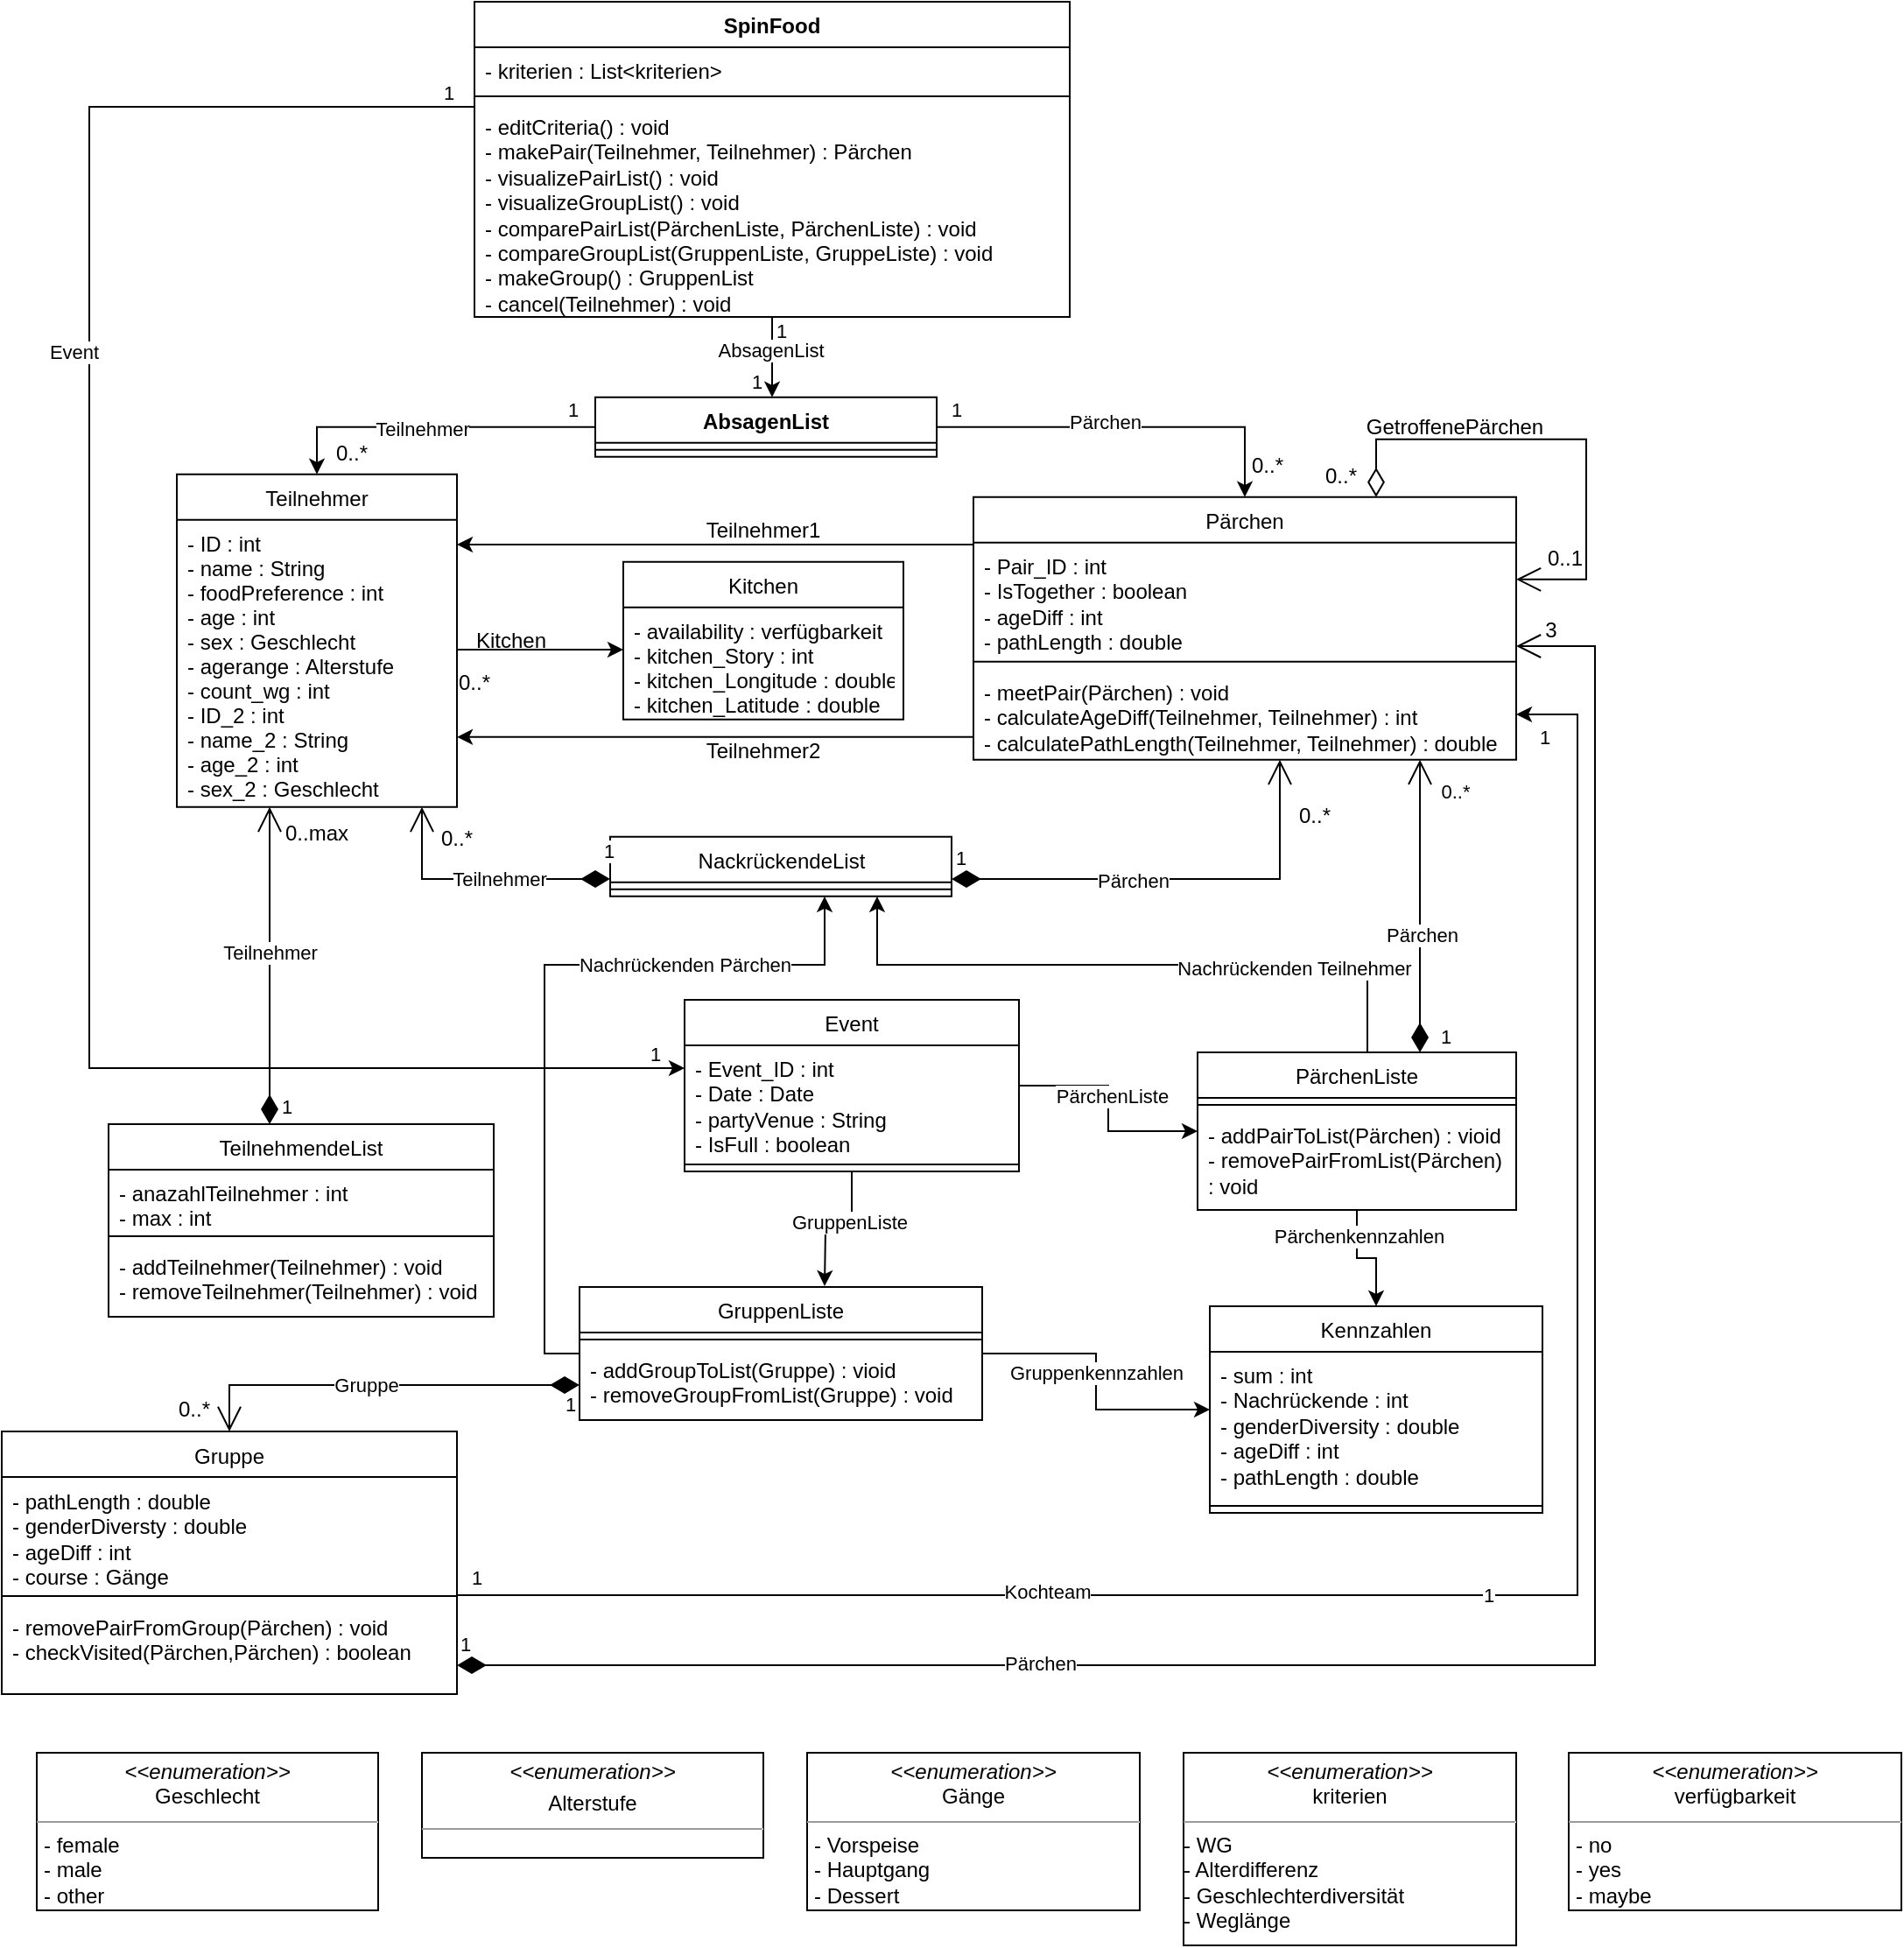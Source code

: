 <mxfile version="21.2.1" type="device">
  <diagram id="C5RBs43oDa-KdzZeNtuy" name="Page-1">
    <mxGraphModel dx="3253" dy="3493" grid="1" gridSize="10" guides="1" tooltips="1" connect="1" arrows="1" fold="1" page="1" pageScale="1" pageWidth="827" pageHeight="1169" math="0" shadow="0">
      <root>
        <mxCell id="WIyWlLk6GJQsqaUBKTNV-0" />
        <mxCell id="WIyWlLk6GJQsqaUBKTNV-1" parent="WIyWlLk6GJQsqaUBKTNV-0" />
        <mxCell id="zkfFHV4jXpPFQw0GAbJ--17" value="Teilnehmer" style="swimlane;fontStyle=0;align=center;verticalAlign=top;childLayout=stackLayout;horizontal=1;startSize=26;horizontalStack=0;resizeParent=1;resizeLast=0;collapsible=1;marginBottom=0;rounded=0;shadow=0;strokeWidth=1;" parent="WIyWlLk6GJQsqaUBKTNV-1" vertex="1">
          <mxGeometry x="10" y="-1070.08" width="160" height="190" as="geometry">
            <mxRectangle x="550" y="140" width="160" height="26" as="alternateBounds" />
          </mxGeometry>
        </mxCell>
        <mxCell id="zkfFHV4jXpPFQw0GAbJ--18" value="- ID : int&#xa;- name : String&#xa;- foodPreference : int&#xa;- age : int&#xa;- sex : Geschlecht&#xa;- agerange : Alterstufe&#xa;- count_wg : int&#xa;- ID_2 : int&#xa;- name_2 : String&#xa;- age_2 : int&#xa;- sex_2 : Geschlecht&#xa;" style="text;align=left;verticalAlign=top;spacingLeft=4;spacingRight=4;overflow=hidden;rotatable=0;points=[[0,0.5],[1,0.5]];portConstraint=eastwest;" parent="zkfFHV4jXpPFQw0GAbJ--17" vertex="1">
          <mxGeometry y="26" width="160" height="164" as="geometry" />
        </mxCell>
        <mxCell id="iXVsD5vP54ClT7oFowwx-3" value="Kitchen" style="swimlane;fontStyle=0;align=center;verticalAlign=top;childLayout=stackLayout;horizontal=1;startSize=26;horizontalStack=0;resizeParent=1;resizeLast=0;collapsible=1;marginBottom=0;rounded=0;shadow=0;strokeWidth=1;" parent="WIyWlLk6GJQsqaUBKTNV-1" vertex="1">
          <mxGeometry x="265" y="-1020.08" width="160" height="90" as="geometry">
            <mxRectangle x="550" y="140" width="160" height="26" as="alternateBounds" />
          </mxGeometry>
        </mxCell>
        <mxCell id="iXVsD5vP54ClT7oFowwx-4" value="- availability : verfügbarkeit&#xa;- kitchen_Story : int&#xa;- kitchen_Longitude : double&#xa;- kitchen_Latitude : double" style="text;align=left;verticalAlign=top;spacingLeft=4;spacingRight=4;overflow=hidden;rotatable=0;points=[[0,0.5],[1,0.5]];portConstraint=eastwest;" parent="iXVsD5vP54ClT7oFowwx-3" vertex="1">
          <mxGeometry y="26" width="160" height="64" as="geometry" />
        </mxCell>
        <mxCell id="iXVsD5vP54ClT7oFowwx-15" value="&lt;span style=&quot;font-weight: normal;&quot;&gt;TeilnehmendeList&lt;/span&gt;" style="swimlane;fontStyle=1;align=center;verticalAlign=top;childLayout=stackLayout;horizontal=1;startSize=26;horizontalStack=0;resizeParent=1;resizeParentMax=0;resizeLast=0;collapsible=1;marginBottom=0;whiteSpace=wrap;html=1;" parent="WIyWlLk6GJQsqaUBKTNV-1" vertex="1">
          <mxGeometry x="-29" y="-699" width="220" height="110" as="geometry" />
        </mxCell>
        <mxCell id="iXVsD5vP54ClT7oFowwx-16" value="- anazahlTeilnehmer : int&lt;br&gt;- max : int" style="text;strokeColor=none;fillColor=none;align=left;verticalAlign=top;spacingLeft=4;spacingRight=4;overflow=hidden;rotatable=0;points=[[0,0.5],[1,0.5]];portConstraint=eastwest;whiteSpace=wrap;html=1;" parent="iXVsD5vP54ClT7oFowwx-15" vertex="1">
          <mxGeometry y="26" width="220" height="34" as="geometry" />
        </mxCell>
        <mxCell id="iXVsD5vP54ClT7oFowwx-17" value="" style="line;strokeWidth=1;fillColor=none;align=left;verticalAlign=middle;spacingTop=-1;spacingLeft=3;spacingRight=3;rotatable=0;labelPosition=right;points=[];portConstraint=eastwest;strokeColor=inherit;" parent="iXVsD5vP54ClT7oFowwx-15" vertex="1">
          <mxGeometry y="60" width="220" height="8" as="geometry" />
        </mxCell>
        <mxCell id="iXVsD5vP54ClT7oFowwx-18" value="- addTeilnehmer(Teilnehmer) : void&lt;br&gt;- removeTeilnehmer(Teilnehmer) : void" style="text;strokeColor=none;fillColor=none;align=left;verticalAlign=top;spacingLeft=4;spacingRight=4;overflow=hidden;rotatable=0;points=[[0,0.5],[1,0.5]];portConstraint=eastwest;whiteSpace=wrap;html=1;" parent="iXVsD5vP54ClT7oFowwx-15" vertex="1">
          <mxGeometry y="68" width="220" height="42" as="geometry" />
        </mxCell>
        <mxCell id="iXVsD5vP54ClT7oFowwx-77" style="edgeStyle=orthogonalEdgeStyle;rounded=0;orthogonalLoop=1;jettySize=auto;html=1;" parent="WIyWlLk6GJQsqaUBKTNV-1" target="zkfFHV4jXpPFQw0GAbJ--17" edge="1">
          <mxGeometry relative="1" as="geometry">
            <Array as="points">
              <mxPoint x="250" y="-1030" />
              <mxPoint x="250" y="-1030" />
            </Array>
            <mxPoint x="465" y="-1030.003" as="sourcePoint" />
            <mxPoint x="175" y="-1030.003" as="targetPoint" />
          </mxGeometry>
        </mxCell>
        <mxCell id="iXVsD5vP54ClT7oFowwx-19" value="&lt;span style=&quot;font-weight: normal;&quot;&gt;Pärchen&lt;/span&gt;" style="swimlane;fontStyle=1;align=center;verticalAlign=top;childLayout=stackLayout;horizontal=1;startSize=26;horizontalStack=0;resizeParent=1;resizeParentMax=0;resizeLast=0;collapsible=1;marginBottom=0;whiteSpace=wrap;html=1;" parent="WIyWlLk6GJQsqaUBKTNV-1" vertex="1">
          <mxGeometry x="465" y="-1057.08" width="310" height="150" as="geometry" />
        </mxCell>
        <mxCell id="iXVsD5vP54ClT7oFowwx-20" value="- Pair_ID : int&lt;br&gt;- IsTogether : boolean&lt;br&gt;- ageDiff : int&amp;nbsp;&lt;br&gt;- pathLength : double" style="text;strokeColor=none;fillColor=none;align=left;verticalAlign=top;spacingLeft=4;spacingRight=4;overflow=hidden;rotatable=0;points=[[0,0.5],[1,0.5]];portConstraint=eastwest;whiteSpace=wrap;html=1;" parent="iXVsD5vP54ClT7oFowwx-19" vertex="1">
          <mxGeometry y="26" width="310" height="64" as="geometry" />
        </mxCell>
        <mxCell id="iXVsD5vP54ClT7oFowwx-21" value="" style="line;strokeWidth=1;fillColor=none;align=left;verticalAlign=middle;spacingTop=-1;spacingLeft=3;spacingRight=3;rotatable=0;labelPosition=right;points=[];portConstraint=eastwest;strokeColor=inherit;" parent="iXVsD5vP54ClT7oFowwx-19" vertex="1">
          <mxGeometry y="90" width="310" height="8" as="geometry" />
        </mxCell>
        <mxCell id="iXVsD5vP54ClT7oFowwx-22" value="- meetPair(Pärchen) : void&amp;nbsp;&lt;br&gt;- calculateAgeDiff(Teilnehmer, Teilnehmer) : int&lt;br&gt;- calculatePathLength(Teilnehmer, Teilnehmer) : double" style="text;strokeColor=none;fillColor=none;align=left;verticalAlign=top;spacingLeft=4;spacingRight=4;overflow=hidden;rotatable=0;points=[[0,0.5],[1,0.5]];portConstraint=eastwest;whiteSpace=wrap;html=1;" parent="iXVsD5vP54ClT7oFowwx-19" vertex="1">
          <mxGeometry y="98" width="310" height="52" as="geometry" />
        </mxCell>
        <mxCell id="kkBNNLQRWtb5VKj98WyH-17" style="edgeStyle=orthogonalEdgeStyle;rounded=0;orthogonalLoop=1;jettySize=auto;html=1;" parent="WIyWlLk6GJQsqaUBKTNV-1" source="iXVsD5vP54ClT7oFowwx-23" target="iXVsD5vP54ClT7oFowwx-31" edge="1">
          <mxGeometry relative="1" as="geometry">
            <Array as="points">
              <mxPoint x="690" y="-790" />
              <mxPoint x="410" y="-790" />
            </Array>
          </mxGeometry>
        </mxCell>
        <mxCell id="pSAjc_YtuiXUnBHMXLvs-11" value="Nachrückenden Teilnehmer" style="edgeLabel;html=1;align=center;verticalAlign=middle;resizable=0;points=[];" vertex="1" connectable="0" parent="kkBNNLQRWtb5VKj98WyH-17">
          <mxGeometry x="-0.5" y="2" relative="1" as="geometry">
            <mxPoint as="offset" />
          </mxGeometry>
        </mxCell>
        <mxCell id="ONw3A8lLGPnkEu46RlDC-10" style="edgeStyle=orthogonalEdgeStyle;rounded=0;orthogonalLoop=1;jettySize=auto;html=1;" parent="WIyWlLk6GJQsqaUBKTNV-1" source="iXVsD5vP54ClT7oFowwx-23" target="iXVsD5vP54ClT7oFowwx-35" edge="1">
          <mxGeometry relative="1" as="geometry" />
        </mxCell>
        <mxCell id="pSAjc_YtuiXUnBHMXLvs-14" value="&lt;div&gt;Pärchenkennzahlen&lt;/div&gt;" style="edgeLabel;html=1;align=center;verticalAlign=middle;resizable=0;points=[];" vertex="1" connectable="0" parent="ONw3A8lLGPnkEu46RlDC-10">
          <mxGeometry x="-0.561" y="1" relative="1" as="geometry">
            <mxPoint as="offset" />
          </mxGeometry>
        </mxCell>
        <mxCell id="iXVsD5vP54ClT7oFowwx-23" value="&lt;span style=&quot;font-weight: normal;&quot;&gt;PärchenListe&lt;/span&gt;" style="swimlane;fontStyle=1;align=center;verticalAlign=top;childLayout=stackLayout;horizontal=1;startSize=26;horizontalStack=0;resizeParent=1;resizeParentMax=0;resizeLast=0;collapsible=1;marginBottom=0;whiteSpace=wrap;html=1;" parent="WIyWlLk6GJQsqaUBKTNV-1" vertex="1">
          <mxGeometry x="593" y="-740" width="182" height="90" as="geometry" />
        </mxCell>
        <mxCell id="iXVsD5vP54ClT7oFowwx-25" value="" style="line;strokeWidth=1;fillColor=none;align=left;verticalAlign=middle;spacingTop=-1;spacingLeft=3;spacingRight=3;rotatable=0;labelPosition=right;points=[];portConstraint=eastwest;strokeColor=inherit;" parent="iXVsD5vP54ClT7oFowwx-23" vertex="1">
          <mxGeometry y="26" width="182" height="8" as="geometry" />
        </mxCell>
        <mxCell id="iXVsD5vP54ClT7oFowwx-26" value="- addPairToList(Pärchen) : vioid&lt;br&gt;- removePairFromList(Pärchen) : void" style="text;strokeColor=none;fillColor=none;align=left;verticalAlign=top;spacingLeft=4;spacingRight=4;overflow=hidden;rotatable=0;points=[[0,0.5],[1,0.5]];portConstraint=eastwest;whiteSpace=wrap;html=1;" parent="iXVsD5vP54ClT7oFowwx-23" vertex="1">
          <mxGeometry y="34" width="182" height="56" as="geometry" />
        </mxCell>
        <mxCell id="ONw3A8lLGPnkEu46RlDC-11" style="edgeStyle=orthogonalEdgeStyle;rounded=0;orthogonalLoop=1;jettySize=auto;html=1;" parent="WIyWlLk6GJQsqaUBKTNV-1" edge="1" source="iXVsD5vP54ClT7oFowwx-27">
          <mxGeometry relative="1" as="geometry">
            <mxPoint x="380" y="-682" as="sourcePoint" />
            <mxPoint x="380" y="-606.5" as="targetPoint" />
            <Array as="points" />
          </mxGeometry>
        </mxCell>
        <mxCell id="ONw3A8lLGPnkEu46RlDC-12" value="GruppenListe" style="edgeLabel;html=1;align=center;verticalAlign=middle;resizable=0;points=[];" parent="ONw3A8lLGPnkEu46RlDC-11" vertex="1" connectable="0">
          <mxGeometry x="-0.289" y="-2" relative="1" as="geometry">
            <mxPoint as="offset" />
          </mxGeometry>
        </mxCell>
        <mxCell id="ONw3A8lLGPnkEu46RlDC-13" style="edgeStyle=orthogonalEdgeStyle;rounded=0;orthogonalLoop=1;jettySize=auto;html=1;" parent="WIyWlLk6GJQsqaUBKTNV-1" source="iXVsD5vP54ClT7oFowwx-27" target="iXVsD5vP54ClT7oFowwx-23" edge="1">
          <mxGeometry relative="1" as="geometry" />
        </mxCell>
        <mxCell id="pSAjc_YtuiXUnBHMXLvs-12" value="PärchenListe" style="edgeLabel;html=1;align=center;verticalAlign=middle;resizable=0;points=[];" vertex="1" connectable="0" parent="ONw3A8lLGPnkEu46RlDC-13">
          <mxGeometry x="-0.106" y="2" relative="1" as="geometry">
            <mxPoint as="offset" />
          </mxGeometry>
        </mxCell>
        <mxCell id="iXVsD5vP54ClT7oFowwx-27" value="&lt;span style=&quot;font-weight: 400;&quot;&gt;Event&lt;/span&gt;" style="swimlane;fontStyle=1;align=center;verticalAlign=top;childLayout=stackLayout;horizontal=1;startSize=26;horizontalStack=0;resizeParent=1;resizeParentMax=0;resizeLast=0;collapsible=1;marginBottom=0;whiteSpace=wrap;html=1;" parent="WIyWlLk6GJQsqaUBKTNV-1" vertex="1">
          <mxGeometry x="300" y="-770" width="191" height="98" as="geometry" />
        </mxCell>
        <mxCell id="iXVsD5vP54ClT7oFowwx-28" value="- Event_ID : int&lt;br&gt;- Date : Date&lt;br&gt;- partyVenue : String &lt;br&gt;- IsFull : boolean&amp;nbsp;" style="text;strokeColor=none;fillColor=none;align=left;verticalAlign=top;spacingLeft=4;spacingRight=4;overflow=hidden;rotatable=0;points=[[0,0.5],[1,0.5]];portConstraint=eastwest;whiteSpace=wrap;html=1;" parent="iXVsD5vP54ClT7oFowwx-27" vertex="1">
          <mxGeometry y="26" width="191" height="64" as="geometry" />
        </mxCell>
        <mxCell id="iXVsD5vP54ClT7oFowwx-29" value="" style="line;strokeWidth=1;fillColor=none;align=left;verticalAlign=middle;spacingTop=-1;spacingLeft=3;spacingRight=3;rotatable=0;labelPosition=right;points=[];portConstraint=eastwest;strokeColor=inherit;" parent="iXVsD5vP54ClT7oFowwx-27" vertex="1">
          <mxGeometry y="90" width="191" height="8" as="geometry" />
        </mxCell>
        <mxCell id="iXVsD5vP54ClT7oFowwx-31" value="&lt;span style=&quot;font-weight: normal;&quot;&gt;NackrückendeList&lt;/span&gt;" style="swimlane;fontStyle=1;align=center;verticalAlign=top;childLayout=stackLayout;horizontal=1;startSize=26;horizontalStack=0;resizeParent=1;resizeParentMax=0;resizeLast=0;collapsible=1;marginBottom=0;whiteSpace=wrap;html=1;" parent="WIyWlLk6GJQsqaUBKTNV-1" vertex="1">
          <mxGeometry x="257.5" y="-863.08" width="195" height="34" as="geometry" />
        </mxCell>
        <mxCell id="iXVsD5vP54ClT7oFowwx-33" value="" style="line;strokeWidth=1;fillColor=none;align=left;verticalAlign=middle;spacingTop=-1;spacingLeft=3;spacingRight=3;rotatable=0;labelPosition=right;points=[];portConstraint=eastwest;strokeColor=inherit;" parent="iXVsD5vP54ClT7oFowwx-31" vertex="1">
          <mxGeometry y="26" width="195" height="8" as="geometry" />
        </mxCell>
        <mxCell id="iXVsD5vP54ClT7oFowwx-35" value="&lt;span style=&quot;font-weight: normal;&quot;&gt;Kennzahlen&lt;/span&gt;" style="swimlane;fontStyle=1;align=center;verticalAlign=top;childLayout=stackLayout;horizontal=1;startSize=26;horizontalStack=0;resizeParent=1;resizeParentMax=0;resizeLast=0;collapsible=1;marginBottom=0;whiteSpace=wrap;html=1;" parent="WIyWlLk6GJQsqaUBKTNV-1" vertex="1">
          <mxGeometry x="600" y="-595" width="190" height="118" as="geometry">
            <mxRectangle x="810" y="230" width="100" height="30" as="alternateBounds" />
          </mxGeometry>
        </mxCell>
        <mxCell id="iXVsD5vP54ClT7oFowwx-36" value="- sum : int&lt;br&gt;- Nachrückende : int&lt;br&gt;- genderDiversity : double&amp;nbsp;&lt;br&gt;- ageDiff : int&lt;br&gt;- pathLength : double" style="text;strokeColor=none;fillColor=none;align=left;verticalAlign=top;spacingLeft=4;spacingRight=4;overflow=hidden;rotatable=0;points=[[0,0.5],[1,0.5]];portConstraint=eastwest;whiteSpace=wrap;html=1;" parent="iXVsD5vP54ClT7oFowwx-35" vertex="1">
          <mxGeometry y="26" width="190" height="84" as="geometry" />
        </mxCell>
        <mxCell id="iXVsD5vP54ClT7oFowwx-37" value="" style="line;strokeWidth=1;fillColor=none;align=left;verticalAlign=middle;spacingTop=-1;spacingLeft=3;spacingRight=3;rotatable=0;labelPosition=right;points=[];portConstraint=eastwest;strokeColor=inherit;" parent="iXVsD5vP54ClT7oFowwx-35" vertex="1">
          <mxGeometry y="110" width="190" height="8" as="geometry" />
        </mxCell>
        <mxCell id="pSAjc_YtuiXUnBHMXLvs-25" value="1" style="edgeStyle=orthogonalEdgeStyle;rounded=0;orthogonalLoop=1;jettySize=auto;html=1;" edge="1" parent="WIyWlLk6GJQsqaUBKTNV-1" source="iXVsD5vP54ClT7oFowwx-42" target="iXVsD5vP54ClT7oFowwx-22">
          <mxGeometry relative="1" as="geometry">
            <Array as="points">
              <mxPoint x="810" y="-430" />
              <mxPoint x="810" y="-933" />
            </Array>
          </mxGeometry>
        </mxCell>
        <mxCell id="pSAjc_YtuiXUnBHMXLvs-26" value="Kochteam" style="edgeLabel;html=1;align=center;verticalAlign=middle;resizable=0;points=[];" vertex="1" connectable="0" parent="pSAjc_YtuiXUnBHMXLvs-25">
          <mxGeometry x="-0.429" y="2" relative="1" as="geometry">
            <mxPoint as="offset" />
          </mxGeometry>
        </mxCell>
        <mxCell id="pSAjc_YtuiXUnBHMXLvs-27" value="1" style="edgeLabel;html=1;align=center;verticalAlign=middle;resizable=0;points=[];" vertex="1" connectable="0" parent="pSAjc_YtuiXUnBHMXLvs-25">
          <mxGeometry x="-0.963" relative="1" as="geometry">
            <mxPoint x="-11" y="-10" as="offset" />
          </mxGeometry>
        </mxCell>
        <mxCell id="pSAjc_YtuiXUnBHMXLvs-28" value="1" style="edgeLabel;html=1;align=center;verticalAlign=middle;resizable=0;points=[];" vertex="1" connectable="0" parent="pSAjc_YtuiXUnBHMXLvs-25">
          <mxGeometry x="0.955" y="-1" relative="1" as="geometry">
            <mxPoint x="-11" y="14" as="offset" />
          </mxGeometry>
        </mxCell>
        <mxCell id="iXVsD5vP54ClT7oFowwx-42" value="&lt;span style=&quot;font-weight: normal;&quot;&gt;Gruppe&lt;/span&gt;" style="swimlane;fontStyle=1;align=center;verticalAlign=top;childLayout=stackLayout;horizontal=1;startSize=26;horizontalStack=0;resizeParent=1;resizeParentMax=0;resizeLast=0;collapsible=1;marginBottom=0;whiteSpace=wrap;html=1;" parent="WIyWlLk6GJQsqaUBKTNV-1" vertex="1">
          <mxGeometry x="-90" y="-523.5" width="260" height="150" as="geometry" />
        </mxCell>
        <mxCell id="iXVsD5vP54ClT7oFowwx-43" value="- pathLength : double&lt;br&gt;- genderDiversty : double&lt;br&gt;- ageDiff : int&lt;br&gt;- course : Gänge" style="text;strokeColor=none;fillColor=none;align=left;verticalAlign=top;spacingLeft=4;spacingRight=4;overflow=hidden;rotatable=0;points=[[0,0.5],[1,0.5]];portConstraint=eastwest;whiteSpace=wrap;html=1;" parent="iXVsD5vP54ClT7oFowwx-42" vertex="1">
          <mxGeometry y="26" width="260" height="64" as="geometry" />
        </mxCell>
        <mxCell id="iXVsD5vP54ClT7oFowwx-44" value="" style="line;strokeWidth=1;fillColor=none;align=left;verticalAlign=middle;spacingTop=-1;spacingLeft=3;spacingRight=3;rotatable=0;labelPosition=right;points=[];portConstraint=eastwest;strokeColor=inherit;" parent="iXVsD5vP54ClT7oFowwx-42" vertex="1">
          <mxGeometry y="90" width="260" height="8" as="geometry" />
        </mxCell>
        <mxCell id="iXVsD5vP54ClT7oFowwx-45" value="- removePairFromGroup(Pärchen) : void&lt;br&gt;- checkVisited(Pärchen,Pärchen) : boolean" style="text;strokeColor=none;fillColor=none;align=left;verticalAlign=top;spacingLeft=4;spacingRight=4;overflow=hidden;rotatable=0;points=[[0,0.5],[1,0.5]];portConstraint=eastwest;whiteSpace=wrap;html=1;" parent="iXVsD5vP54ClT7oFowwx-42" vertex="1">
          <mxGeometry y="98" width="260" height="52" as="geometry" />
        </mxCell>
        <mxCell id="kkBNNLQRWtb5VKj98WyH-23" value="" style="edgeStyle=orthogonalEdgeStyle;rounded=0;orthogonalLoop=1;jettySize=auto;html=1;" parent="WIyWlLk6GJQsqaUBKTNV-1" source="iXVsD5vP54ClT7oFowwx-46" target="iXVsD5vP54ClT7oFowwx-31" edge="1">
          <mxGeometry relative="1" as="geometry">
            <Array as="points">
              <mxPoint x="220" y="-568" />
              <mxPoint x="220" y="-790" />
              <mxPoint x="380" y="-790" />
            </Array>
          </mxGeometry>
        </mxCell>
        <mxCell id="pSAjc_YtuiXUnBHMXLvs-10" value="&lt;div&gt;Nachrückenden Pärchen&lt;/div&gt;" style="edgeLabel;html=1;align=center;verticalAlign=middle;resizable=0;points=[];" vertex="1" connectable="0" parent="kkBNNLQRWtb5VKj98WyH-23">
          <mxGeometry x="0.37" relative="1" as="geometry">
            <mxPoint x="20" as="offset" />
          </mxGeometry>
        </mxCell>
        <mxCell id="ONw3A8lLGPnkEu46RlDC-7" style="edgeStyle=orthogonalEdgeStyle;rounded=0;orthogonalLoop=1;jettySize=auto;html=1;" parent="WIyWlLk6GJQsqaUBKTNV-1" source="iXVsD5vP54ClT7oFowwx-46" target="iXVsD5vP54ClT7oFowwx-35" edge="1">
          <mxGeometry relative="1" as="geometry" />
        </mxCell>
        <mxCell id="pSAjc_YtuiXUnBHMXLvs-21" value="Gruppenkennzahlen" style="edgeLabel;html=1;align=center;verticalAlign=middle;resizable=0;points=[];" vertex="1" connectable="0" parent="ONw3A8lLGPnkEu46RlDC-7">
          <mxGeometry x="-0.067" relative="1" as="geometry">
            <mxPoint as="offset" />
          </mxGeometry>
        </mxCell>
        <mxCell id="iXVsD5vP54ClT7oFowwx-46" value="&lt;span style=&quot;font-weight: normal;&quot;&gt;GruppenListe&lt;/span&gt;" style="swimlane;fontStyle=1;align=center;verticalAlign=top;childLayout=stackLayout;horizontal=1;startSize=26;horizontalStack=0;resizeParent=1;resizeParentMax=0;resizeLast=0;collapsible=1;marginBottom=0;whiteSpace=wrap;html=1;" parent="WIyWlLk6GJQsqaUBKTNV-1" vertex="1">
          <mxGeometry x="240" y="-606" width="230" height="76" as="geometry" />
        </mxCell>
        <mxCell id="iXVsD5vP54ClT7oFowwx-47" value="" style="line;strokeWidth=1;fillColor=none;align=left;verticalAlign=middle;spacingTop=-1;spacingLeft=3;spacingRight=3;rotatable=0;labelPosition=right;points=[];portConstraint=eastwest;strokeColor=inherit;" parent="iXVsD5vP54ClT7oFowwx-46" vertex="1">
          <mxGeometry y="26" width="230" height="8" as="geometry" />
        </mxCell>
        <mxCell id="iXVsD5vP54ClT7oFowwx-48" value="- addGroupToList(Gruppe) : vioid&lt;br&gt;- removeGroupFromList(Gruppe) : void" style="text;strokeColor=none;fillColor=none;align=left;verticalAlign=top;spacingLeft=4;spacingRight=4;overflow=hidden;rotatable=0;points=[[0,0.5],[1,0.5]];portConstraint=eastwest;whiteSpace=wrap;html=1;" parent="iXVsD5vP54ClT7oFowwx-46" vertex="1">
          <mxGeometry y="34" width="230" height="42" as="geometry" />
        </mxCell>
        <mxCell id="iXVsD5vP54ClT7oFowwx-50" value="&lt;p style=&quot;margin:0px;margin-top:4px;text-align:center;&quot;&gt;&lt;i&gt;&amp;lt;&amp;lt;enumeration&amp;gt;&amp;gt;&lt;/i&gt;&lt;br&gt;Geschlecht&lt;/p&gt;&lt;hr size=&quot;1&quot;&gt;&lt;p style=&quot;margin:0px;margin-left:4px;&quot;&gt;- female&lt;/p&gt;&lt;p style=&quot;margin:0px;margin-left:4px;&quot;&gt;- male&lt;/p&gt;&lt;p style=&quot;margin:0px;margin-left:4px;&quot;&gt;- other&lt;/p&gt;" style="verticalAlign=top;align=left;overflow=fill;fontSize=12;fontFamily=Helvetica;html=1;whiteSpace=wrap;" parent="WIyWlLk6GJQsqaUBKTNV-1" vertex="1">
          <mxGeometry x="-70" y="-340" width="195" height="90" as="geometry" />
        </mxCell>
        <mxCell id="iXVsD5vP54ClT7oFowwx-51" value="&lt;p style=&quot;margin:0px;margin-top:4px;text-align:center;&quot;&gt;&lt;i&gt;&amp;lt;&amp;lt;enumeration&amp;gt;&amp;gt;&lt;/i&gt;&lt;br&gt;&lt;/p&gt;&lt;p style=&quot;margin:0px;margin-top:4px;text-align:center;&quot;&gt;Alterstufe&lt;/p&gt;&lt;hr size=&quot;1&quot;&gt;&lt;p style=&quot;margin:0px;margin-left:4px;&quot;&gt;&lt;br&gt;&lt;/p&gt;" style="verticalAlign=top;align=left;overflow=fill;fontSize=12;fontFamily=Helvetica;html=1;whiteSpace=wrap;" parent="WIyWlLk6GJQsqaUBKTNV-1" vertex="1">
          <mxGeometry x="150" y="-340" width="195" height="60" as="geometry" />
        </mxCell>
        <mxCell id="iXVsD5vP54ClT7oFowwx-52" value="&lt;p style=&quot;margin:0px;margin-top:4px;text-align:center;&quot;&gt;&lt;i&gt;&amp;lt;&amp;lt;enumeration&amp;gt;&amp;gt;&lt;/i&gt;&lt;br&gt;Gänge&lt;/p&gt;&lt;hr size=&quot;1&quot;&gt;&lt;p style=&quot;margin:0px;margin-left:4px;&quot;&gt;- Vorspeise&lt;/p&gt;&lt;p style=&quot;margin:0px;margin-left:4px;&quot;&gt;- Hauptgang&lt;/p&gt;&lt;p style=&quot;margin:0px;margin-left:4px;&quot;&gt;- Dessert&amp;nbsp;&lt;/p&gt;" style="verticalAlign=top;align=left;overflow=fill;fontSize=12;fontFamily=Helvetica;html=1;whiteSpace=wrap;" parent="WIyWlLk6GJQsqaUBKTNV-1" vertex="1">
          <mxGeometry x="370" y="-340" width="190" height="90" as="geometry" />
        </mxCell>
        <mxCell id="iXVsD5vP54ClT7oFowwx-62" value="0..max" style="text;html=1;strokeColor=none;fillColor=none;align=center;verticalAlign=middle;whiteSpace=wrap;rounded=0;" parent="WIyWlLk6GJQsqaUBKTNV-1" vertex="1">
          <mxGeometry x="80" y="-866.08" width="20" height="3" as="geometry" />
        </mxCell>
        <mxCell id="iXVsD5vP54ClT7oFowwx-70" value="Kitchen" style="text;html=1;strokeColor=none;fillColor=none;align=center;verticalAlign=middle;whiteSpace=wrap;rounded=0;" parent="WIyWlLk6GJQsqaUBKTNV-1" vertex="1">
          <mxGeometry x="191" y="-976.08" width="20" height="3" as="geometry" />
        </mxCell>
        <mxCell id="iXVsD5vP54ClT7oFowwx-71" style="edgeStyle=orthogonalEdgeStyle;rounded=0;orthogonalLoop=1;jettySize=auto;html=1;exitX=0.5;exitY=1;exitDx=0;exitDy=0;" parent="WIyWlLk6GJQsqaUBKTNV-1" source="iXVsD5vP54ClT7oFowwx-70" target="iXVsD5vP54ClT7oFowwx-70" edge="1">
          <mxGeometry relative="1" as="geometry" />
        </mxCell>
        <mxCell id="iXVsD5vP54ClT7oFowwx-78" style="edgeStyle=orthogonalEdgeStyle;rounded=0;orthogonalLoop=1;jettySize=auto;html=1;" parent="WIyWlLk6GJQsqaUBKTNV-1" source="iXVsD5vP54ClT7oFowwx-22" target="zkfFHV4jXpPFQw0GAbJ--18" edge="1">
          <mxGeometry relative="1" as="geometry">
            <Array as="points">
              <mxPoint x="445" y="-920.08" />
              <mxPoint x="445" y="-920.08" />
            </Array>
          </mxGeometry>
        </mxCell>
        <mxCell id="iXVsD5vP54ClT7oFowwx-79" value="Teilnehmer1" style="text;html=1;strokeColor=none;fillColor=none;align=center;verticalAlign=middle;whiteSpace=wrap;rounded=0;" parent="WIyWlLk6GJQsqaUBKTNV-1" vertex="1">
          <mxGeometry x="335" y="-1040.08" width="20" height="4" as="geometry" />
        </mxCell>
        <mxCell id="iXVsD5vP54ClT7oFowwx-80" value="Teilnehmer2" style="text;html=1;strokeColor=none;fillColor=none;align=center;verticalAlign=middle;whiteSpace=wrap;rounded=0;" parent="WIyWlLk6GJQsqaUBKTNV-1" vertex="1">
          <mxGeometry x="330" y="-914.08" width="30" height="4" as="geometry" />
        </mxCell>
        <mxCell id="iXVsD5vP54ClT7oFowwx-86" value="1" style="endArrow=open;html=1;endSize=12;startArrow=diamondThin;startSize=14;startFill=1;edgeStyle=orthogonalEdgeStyle;align=left;verticalAlign=bottom;rounded=0;" parent="WIyWlLk6GJQsqaUBKTNV-1" source="iXVsD5vP54ClT7oFowwx-42" target="iXVsD5vP54ClT7oFowwx-19" edge="1">
          <mxGeometry x="-1" y="3" relative="1" as="geometry">
            <mxPoint x="890" y="-679" as="sourcePoint" />
            <mxPoint x="1050" y="-679" as="targetPoint" />
            <Array as="points">
              <mxPoint x="820" y="-390" />
              <mxPoint x="820" y="-972" />
            </Array>
          </mxGeometry>
        </mxCell>
        <mxCell id="pSAjc_YtuiXUnBHMXLvs-23" value="Pärchen" style="edgeLabel;html=1;align=center;verticalAlign=middle;resizable=0;points=[];" vertex="1" connectable="0" parent="iXVsD5vP54ClT7oFowwx-86">
          <mxGeometry x="-0.479" y="1" relative="1" as="geometry">
            <mxPoint as="offset" />
          </mxGeometry>
        </mxCell>
        <mxCell id="iXVsD5vP54ClT7oFowwx-87" value="3" style="text;html=1;strokeColor=none;fillColor=none;align=center;verticalAlign=middle;whiteSpace=wrap;rounded=0;" parent="WIyWlLk6GJQsqaUBKTNV-1" vertex="1">
          <mxGeometry x="785" y="-986.08" width="20" height="10" as="geometry" />
        </mxCell>
        <mxCell id="iXVsD5vP54ClT7oFowwx-94" value="0..*" style="text;html=1;strokeColor=none;fillColor=none;align=center;verticalAlign=middle;whiteSpace=wrap;rounded=0;" parent="WIyWlLk6GJQsqaUBKTNV-1" vertex="1">
          <mxGeometry x="10" y="-549.5" width="20" height="26" as="geometry" />
        </mxCell>
        <mxCell id="iXVsD5vP54ClT7oFowwx-133" value="1" style="endArrow=open;html=1;endSize=12;startArrow=diamondThin;startSize=14;startFill=1;edgeStyle=orthogonalEdgeStyle;align=left;verticalAlign=bottom;rounded=0;" parent="WIyWlLk6GJQsqaUBKTNV-1" source="iXVsD5vP54ClT7oFowwx-31" target="iXVsD5vP54ClT7oFowwx-19" edge="1">
          <mxGeometry x="-1" y="3" relative="1" as="geometry">
            <mxPoint x="342" y="-846.08" as="sourcePoint" />
            <mxPoint x="637.0" y="-773.08" as="targetPoint" />
            <Array as="points">
              <mxPoint x="640" y="-839" />
            </Array>
          </mxGeometry>
        </mxCell>
        <mxCell id="pSAjc_YtuiXUnBHMXLvs-8" value="Pärchen" style="edgeLabel;html=1;align=center;verticalAlign=middle;resizable=0;points=[];" vertex="1" connectable="0" parent="iXVsD5vP54ClT7oFowwx-133">
          <mxGeometry x="-0.192" y="-1" relative="1" as="geometry">
            <mxPoint as="offset" />
          </mxGeometry>
        </mxCell>
        <mxCell id="iXVsD5vP54ClT7oFowwx-134" value="1" style="endArrow=open;html=1;endSize=12;startArrow=diamondThin;startSize=14;startFill=1;edgeStyle=orthogonalEdgeStyle;align=left;verticalAlign=bottom;rounded=0;" parent="WIyWlLk6GJQsqaUBKTNV-1" source="iXVsD5vP54ClT7oFowwx-31" target="zkfFHV4jXpPFQw0GAbJ--17" edge="1">
          <mxGeometry x="-0.921" y="-7" relative="1" as="geometry">
            <mxPoint x="24" y="-906.08" as="sourcePoint" />
            <mxPoint x="112" y="-756.08" as="targetPoint" />
            <mxPoint as="offset" />
            <Array as="points">
              <mxPoint x="150" y="-839" />
            </Array>
          </mxGeometry>
        </mxCell>
        <mxCell id="pSAjc_YtuiXUnBHMXLvs-9" value="Teilnehmer" style="edgeLabel;html=1;align=center;verticalAlign=middle;resizable=0;points=[];" vertex="1" connectable="0" parent="iXVsD5vP54ClT7oFowwx-134">
          <mxGeometry x="-0.137" relative="1" as="geometry">
            <mxPoint as="offset" />
          </mxGeometry>
        </mxCell>
        <mxCell id="iXVsD5vP54ClT7oFowwx-139" value="0..*" style="text;html=1;strokeColor=none;fillColor=none;align=center;verticalAlign=middle;whiteSpace=wrap;rounded=0;" parent="WIyWlLk6GJQsqaUBKTNV-1" vertex="1">
          <mxGeometry x="160" y="-863.08" width="20" height="3" as="geometry" />
        </mxCell>
        <mxCell id="iXVsD5vP54ClT7oFowwx-142" value="0..*" style="text;html=1;strokeColor=none;fillColor=none;align=center;verticalAlign=middle;whiteSpace=wrap;rounded=0;" parent="WIyWlLk6GJQsqaUBKTNV-1" vertex="1">
          <mxGeometry x="665" y="-1070.08" width="20" height="3" as="geometry" />
        </mxCell>
        <mxCell id="iXVsD5vP54ClT7oFowwx-147" value="" style="endArrow=open;html=1;endSize=12;startArrow=diamondThin;startSize=14;startFill=0;edgeStyle=orthogonalEdgeStyle;align=left;verticalAlign=bottom;rounded=0;" parent="WIyWlLk6GJQsqaUBKTNV-1" source="iXVsD5vP54ClT7oFowwx-19" target="iXVsD5vP54ClT7oFowwx-19" edge="1">
          <mxGeometry x="-0.789" y="-10" relative="1" as="geometry">
            <mxPoint x="770" y="-1140.08" as="sourcePoint" />
            <mxPoint x="930" y="-1140.08" as="targetPoint" />
            <Array as="points">
              <mxPoint x="695" y="-1090.08" />
              <mxPoint x="815" y="-1090.08" />
              <mxPoint x="815" y="-1010.08" />
            </Array>
            <mxPoint as="offset" />
          </mxGeometry>
        </mxCell>
        <mxCell id="iXVsD5vP54ClT7oFowwx-149" value="0..*" style="text;html=1;strokeColor=none;fillColor=none;align=center;verticalAlign=middle;whiteSpace=wrap;rounded=0;" parent="WIyWlLk6GJQsqaUBKTNV-1" vertex="1">
          <mxGeometry x="650" y="-887.08" width="20" height="24" as="geometry" />
        </mxCell>
        <mxCell id="iXVsD5vP54ClT7oFowwx-150" value="0..1" style="text;html=1;strokeColor=none;fillColor=none;align=center;verticalAlign=middle;whiteSpace=wrap;rounded=0;" parent="WIyWlLk6GJQsqaUBKTNV-1" vertex="1">
          <mxGeometry x="793" y="-1023.08" width="20" height="3" as="geometry" />
        </mxCell>
        <mxCell id="iXVsD5vP54ClT7oFowwx-151" value="GetroffenePärchen" style="text;html=1;strokeColor=none;fillColor=none;align=center;verticalAlign=middle;whiteSpace=wrap;rounded=0;" parent="WIyWlLk6GJQsqaUBKTNV-1" vertex="1">
          <mxGeometry x="730" y="-1137.08" width="20" height="80" as="geometry" />
        </mxCell>
        <mxCell id="kkBNNLQRWtb5VKj98WyH-8" value="1" style="endArrow=open;html=1;endSize=12;startArrow=diamondThin;startSize=14;startFill=1;edgeStyle=orthogonalEdgeStyle;align=left;verticalAlign=bottom;rounded=0;" parent="WIyWlLk6GJQsqaUBKTNV-1" target="zkfFHV4jXpPFQw0GAbJ--17" edge="1">
          <mxGeometry x="-0.991" y="-5" relative="1" as="geometry">
            <mxPoint x="63" y="-699" as="sourcePoint" />
            <mxPoint x="63" y="-910.08" as="targetPoint" />
            <Array as="points">
              <mxPoint x="63" y="-830" />
              <mxPoint x="63" y="-830" />
            </Array>
            <mxPoint as="offset" />
          </mxGeometry>
        </mxCell>
        <mxCell id="pSAjc_YtuiXUnBHMXLvs-13" value="Teilnehmer" style="edgeLabel;html=1;align=center;verticalAlign=middle;resizable=0;points=[];" vertex="1" connectable="0" parent="kkBNNLQRWtb5VKj98WyH-8">
          <mxGeometry x="0.082" relative="1" as="geometry">
            <mxPoint as="offset" />
          </mxGeometry>
        </mxCell>
        <mxCell id="kkBNNLQRWtb5VKj98WyH-27" value="&lt;p style=&quot;margin:0px;margin-top:4px;text-align:center;&quot;&gt;&lt;i&gt;&amp;lt;&amp;lt;enumeration&amp;gt;&amp;gt;&lt;/i&gt;&lt;br&gt;verfügbarkeit&lt;br&gt;&lt;/p&gt;&lt;hr size=&quot;1&quot;&gt;&lt;p style=&quot;margin:0px;margin-left:4px;&quot;&gt;- no&lt;/p&gt;&lt;p style=&quot;margin:0px;margin-left:4px;&quot;&gt;- yes&lt;/p&gt;&lt;p style=&quot;margin:0px;margin-left:4px;&quot;&gt;- maybe&lt;br&gt;&lt;/p&gt;" style="verticalAlign=top;align=left;overflow=fill;fontSize=12;fontFamily=Helvetica;html=1;whiteSpace=wrap;" parent="WIyWlLk6GJQsqaUBKTNV-1" vertex="1">
          <mxGeometry x="805" y="-340" width="190" height="90" as="geometry" />
        </mxCell>
        <mxCell id="ONw3A8lLGPnkEu46RlDC-0" style="edgeStyle=orthogonalEdgeStyle;rounded=0;orthogonalLoop=1;jettySize=auto;html=1;" parent="WIyWlLk6GJQsqaUBKTNV-1" source="zkfFHV4jXpPFQw0GAbJ--18" target="iXVsD5vP54ClT7oFowwx-3" edge="1">
          <mxGeometry relative="1" as="geometry">
            <Array as="points">
              <mxPoint x="210" y="-970" />
              <mxPoint x="210" y="-970" />
            </Array>
            <mxPoint x="475" y="-1020.003" as="sourcePoint" />
            <mxPoint x="185" y="-1020.003" as="targetPoint" />
          </mxGeometry>
        </mxCell>
        <mxCell id="7KsE-5PlFAlg8SA1g1ic-11" value="&lt;p style=&quot;margin:0px;margin-top:4px;text-align:center;&quot;&gt;&lt;i&gt;&amp;lt;&amp;lt;enumeration&amp;gt;&amp;gt;&lt;/i&gt;&lt;br&gt;kriterien&lt;br&gt;&lt;/p&gt;&lt;hr size=&quot;1&quot;&gt;&lt;div&gt;- WG&lt;/div&gt;&lt;div&gt;- Alterdifferenz&lt;/div&gt;&lt;div&gt;- Geschlechterdiversität&lt;/div&gt;&lt;div&gt;- Weglänge&lt;br&gt;&lt;/div&gt;" style="verticalAlign=top;align=left;overflow=fill;fontSize=12;fontFamily=Helvetica;html=1;whiteSpace=wrap;" parent="WIyWlLk6GJQsqaUBKTNV-1" vertex="1">
          <mxGeometry x="585" y="-340" width="190" height="110" as="geometry" />
        </mxCell>
        <mxCell id="7KsE-5PlFAlg8SA1g1ic-23" style="edgeStyle=orthogonalEdgeStyle;rounded=0;orthogonalLoop=1;jettySize=auto;html=1;" parent="WIyWlLk6GJQsqaUBKTNV-1" source="7KsE-5PlFAlg8SA1g1ic-15" target="iXVsD5vP54ClT7oFowwx-27" edge="1">
          <mxGeometry relative="1" as="geometry">
            <Array as="points">
              <mxPoint x="-40" y="-1280" />
              <mxPoint x="-40" y="-731" />
            </Array>
          </mxGeometry>
        </mxCell>
        <mxCell id="7KsE-5PlFAlg8SA1g1ic-24" value="Event" style="edgeLabel;html=1;align=center;verticalAlign=middle;resizable=0;points=[];" parent="7KsE-5PlFAlg8SA1g1ic-23" vertex="1" connectable="0">
          <mxGeometry x="-0.628" relative="1" as="geometry">
            <mxPoint x="-23" y="140" as="offset" />
          </mxGeometry>
        </mxCell>
        <mxCell id="pSAjc_YtuiXUnBHMXLvs-3" value="1" style="edgeLabel;html=1;align=center;verticalAlign=middle;resizable=0;points=[];" vertex="1" connectable="0" parent="7KsE-5PlFAlg8SA1g1ic-23">
          <mxGeometry x="-0.966" y="1" relative="1" as="geometry">
            <mxPoint x="4" y="-9" as="offset" />
          </mxGeometry>
        </mxCell>
        <mxCell id="pSAjc_YtuiXUnBHMXLvs-4" value="1" style="edgeLabel;html=1;align=center;verticalAlign=middle;resizable=0;points=[];" vertex="1" connectable="0" parent="7KsE-5PlFAlg8SA1g1ic-23">
          <mxGeometry x="0.969" y="1" relative="1" as="geometry">
            <mxPoint y="-7" as="offset" />
          </mxGeometry>
        </mxCell>
        <mxCell id="7KsE-5PlFAlg8SA1g1ic-41" style="edgeStyle=orthogonalEdgeStyle;rounded=0;orthogonalLoop=1;jettySize=auto;html=1;" parent="WIyWlLk6GJQsqaUBKTNV-1" target="7KsE-5PlFAlg8SA1g1ic-25" edge="1">
          <mxGeometry relative="1" as="geometry">
            <mxPoint x="350" y="-1160" as="sourcePoint" />
            <Array as="points">
              <mxPoint x="350" y="-1140" />
              <mxPoint x="350" y="-1140" />
            </Array>
          </mxGeometry>
        </mxCell>
        <mxCell id="pSAjc_YtuiXUnBHMXLvs-0" value="&lt;div&gt;AbsagenList&lt;/div&gt;" style="edgeLabel;html=1;align=center;verticalAlign=middle;resizable=0;points=[];" vertex="1" connectable="0" parent="7KsE-5PlFAlg8SA1g1ic-41">
          <mxGeometry x="-0.19" y="-1" relative="1" as="geometry">
            <mxPoint as="offset" />
          </mxGeometry>
        </mxCell>
        <mxCell id="pSAjc_YtuiXUnBHMXLvs-1" value="1" style="edgeLabel;html=1;align=center;verticalAlign=middle;resizable=0;points=[];" vertex="1" connectable="0" parent="7KsE-5PlFAlg8SA1g1ic-41">
          <mxGeometry x="-0.84" relative="1" as="geometry">
            <mxPoint x="5" y="4" as="offset" />
          </mxGeometry>
        </mxCell>
        <mxCell id="7KsE-5PlFAlg8SA1g1ic-15" value="&lt;div&gt;SpinFood&lt;/div&gt;&lt;div&gt;&lt;br&gt;&lt;/div&gt;" style="swimlane;fontStyle=1;align=center;verticalAlign=top;childLayout=stackLayout;horizontal=1;startSize=26;horizontalStack=0;resizeParent=1;resizeParentMax=0;resizeLast=0;collapsible=1;marginBottom=0;whiteSpace=wrap;html=1;" parent="WIyWlLk6GJQsqaUBKTNV-1" vertex="1">
          <mxGeometry x="180" y="-1340" width="340" height="180" as="geometry" />
        </mxCell>
        <mxCell id="7KsE-5PlFAlg8SA1g1ic-16" value="&lt;div&gt;- kriterien : List&amp;lt;kriterien&amp;gt;&lt;/div&gt;&lt;div&gt;&lt;br&gt;&lt;/div&gt;" style="text;strokeColor=none;fillColor=none;align=left;verticalAlign=top;spacingLeft=4;spacingRight=4;overflow=hidden;rotatable=0;points=[[0,0.5],[1,0.5]];portConstraint=eastwest;whiteSpace=wrap;html=1;" parent="7KsE-5PlFAlg8SA1g1ic-15" vertex="1">
          <mxGeometry y="26" width="340" height="24" as="geometry" />
        </mxCell>
        <mxCell id="7KsE-5PlFAlg8SA1g1ic-17" value="" style="line;strokeWidth=1;fillColor=none;align=left;verticalAlign=middle;spacingTop=-1;spacingLeft=3;spacingRight=3;rotatable=0;labelPosition=right;points=[];portConstraint=eastwest;strokeColor=inherit;" parent="7KsE-5PlFAlg8SA1g1ic-15" vertex="1">
          <mxGeometry y="50" width="340" height="8" as="geometry" />
        </mxCell>
        <mxCell id="7KsE-5PlFAlg8SA1g1ic-18" value="&lt;div&gt;- editCriteria() : void&lt;/div&gt;- makePair(Teilnehmer, Teilnehmer) : Pärchen &lt;br&gt;&lt;div&gt;- visualizePairList() : void&lt;/div&gt;- visualizeGroupList() : void&lt;br&gt;- comparePairList(PärchenListe, PärchenListe) : void&amp;nbsp;&lt;br&gt;&lt;div&gt;- compareGroupList(GruppenListe, GruppeListe) : void&lt;/div&gt;&lt;div&gt;- makeGroup() : GruppenList&lt;br&gt;&lt;/div&gt;&lt;div&gt;- cancel(Teilnehmer) : void&lt;br&gt;&lt;/div&gt;" style="text;strokeColor=none;fillColor=none;align=left;verticalAlign=top;spacingLeft=4;spacingRight=4;overflow=hidden;rotatable=0;points=[[0,0.5],[1,0.5]];portConstraint=eastwest;whiteSpace=wrap;html=1;" parent="7KsE-5PlFAlg8SA1g1ic-15" vertex="1">
          <mxGeometry y="58" width="340" height="122" as="geometry" />
        </mxCell>
        <mxCell id="7KsE-5PlFAlg8SA1g1ic-27" value="" style="edgeStyle=orthogonalEdgeStyle;rounded=0;orthogonalLoop=1;jettySize=auto;html=1;entryX=0.5;entryY=0;entryDx=0;entryDy=0;" parent="WIyWlLk6GJQsqaUBKTNV-1" source="7KsE-5PlFAlg8SA1g1ic-25" target="zkfFHV4jXpPFQw0GAbJ--17" edge="1">
          <mxGeometry x="0.235" y="-10" relative="1" as="geometry">
            <mxPoint as="offset" />
          </mxGeometry>
        </mxCell>
        <mxCell id="7KsE-5PlFAlg8SA1g1ic-35" value="1" style="edgeLabel;html=1;align=center;verticalAlign=middle;resizable=0;points=[];" parent="7KsE-5PlFAlg8SA1g1ic-27" vertex="1" connectable="0">
          <mxGeometry x="-0.888" y="-1" relative="1" as="geometry">
            <mxPoint x="-3" y="-9" as="offset" />
          </mxGeometry>
        </mxCell>
        <mxCell id="pSAjc_YtuiXUnBHMXLvs-5" value="Teilnehmer" style="edgeLabel;html=1;align=center;verticalAlign=middle;resizable=0;points=[];" vertex="1" connectable="0" parent="7KsE-5PlFAlg8SA1g1ic-27">
          <mxGeometry x="0.064" y="1" relative="1" as="geometry">
            <mxPoint as="offset" />
          </mxGeometry>
        </mxCell>
        <mxCell id="7KsE-5PlFAlg8SA1g1ic-28" style="edgeStyle=orthogonalEdgeStyle;rounded=0;orthogonalLoop=1;jettySize=auto;html=1;" parent="WIyWlLk6GJQsqaUBKTNV-1" source="7KsE-5PlFAlg8SA1g1ic-25" target="iXVsD5vP54ClT7oFowwx-19" edge="1">
          <mxGeometry relative="1" as="geometry" />
        </mxCell>
        <mxCell id="7KsE-5PlFAlg8SA1g1ic-36" value="1" style="edgeLabel;html=1;align=center;verticalAlign=middle;resizable=0;points=[];" parent="7KsE-5PlFAlg8SA1g1ic-28" vertex="1" connectable="0">
          <mxGeometry x="-0.903" y="-2" relative="1" as="geometry">
            <mxPoint y="-12" as="offset" />
          </mxGeometry>
        </mxCell>
        <mxCell id="pSAjc_YtuiXUnBHMXLvs-6" value="Pärchen" style="edgeLabel;html=1;align=center;verticalAlign=middle;resizable=0;points=[];" vertex="1" connectable="0" parent="7KsE-5PlFAlg8SA1g1ic-28">
          <mxGeometry x="0.017" y="-2" relative="1" as="geometry">
            <mxPoint x="-14" y="-5" as="offset" />
          </mxGeometry>
        </mxCell>
        <mxCell id="7KsE-5PlFAlg8SA1g1ic-25" value="AbsagenList" style="swimlane;fontStyle=1;align=center;verticalAlign=top;childLayout=stackLayout;horizontal=1;startSize=26;horizontalStack=0;resizeParent=1;resizeParentMax=0;resizeLast=0;collapsible=1;marginBottom=0;whiteSpace=wrap;html=1;" parent="WIyWlLk6GJQsqaUBKTNV-1" vertex="1">
          <mxGeometry x="249" y="-1114.08" width="195" height="34" as="geometry" />
        </mxCell>
        <mxCell id="7KsE-5PlFAlg8SA1g1ic-26" value="" style="line;strokeWidth=1;fillColor=none;align=left;verticalAlign=middle;spacingTop=-1;spacingLeft=3;spacingRight=3;rotatable=0;labelPosition=right;points=[];portConstraint=eastwest;strokeColor=inherit;" parent="7KsE-5PlFAlg8SA1g1ic-25" vertex="1">
          <mxGeometry y="26" width="195" height="8" as="geometry" />
        </mxCell>
        <mxCell id="7KsE-5PlFAlg8SA1g1ic-30" value="0..*" style="text;html=1;strokeColor=none;fillColor=none;align=center;verticalAlign=middle;whiteSpace=wrap;rounded=0;" parent="WIyWlLk6GJQsqaUBKTNV-1" vertex="1">
          <mxGeometry x="170" y="-952.08" width="20" height="3" as="geometry" />
        </mxCell>
        <mxCell id="7KsE-5PlFAlg8SA1g1ic-33" value="0..*" style="text;html=1;strokeColor=none;fillColor=none;align=center;verticalAlign=middle;whiteSpace=wrap;rounded=0;" parent="WIyWlLk6GJQsqaUBKTNV-1" vertex="1">
          <mxGeometry x="623" y="-1087.08" width="20" height="24" as="geometry" />
        </mxCell>
        <mxCell id="7KsE-5PlFAlg8SA1g1ic-34" value="0..*" style="text;html=1;strokeColor=none;fillColor=none;align=center;verticalAlign=middle;whiteSpace=wrap;rounded=0;" parent="WIyWlLk6GJQsqaUBKTNV-1" vertex="1">
          <mxGeometry x="100" y="-1094.08" width="20" height="24" as="geometry" />
        </mxCell>
        <mxCell id="pSAjc_YtuiXUnBHMXLvs-2" value="1" style="edgeLabel;html=1;align=center;verticalAlign=middle;resizable=0;points=[];" vertex="1" connectable="0" parent="WIyWlLk6GJQsqaUBKTNV-1">
          <mxGeometry x="365" y="-1146.333" as="geometry">
            <mxPoint x="-24" y="23" as="offset" />
          </mxGeometry>
        </mxCell>
        <mxCell id="pSAjc_YtuiXUnBHMXLvs-15" value="1" style="endArrow=open;html=1;endSize=12;startArrow=diamondThin;startSize=14;startFill=1;edgeStyle=orthogonalEdgeStyle;align=left;verticalAlign=bottom;rounded=0;" edge="1" parent="WIyWlLk6GJQsqaUBKTNV-1">
          <mxGeometry x="-1" y="-10" relative="1" as="geometry">
            <mxPoint x="720.029" y="-740" as="sourcePoint" />
            <mxPoint x="720.029" y="-907.08" as="targetPoint" />
            <Array as="points">
              <mxPoint x="720" y="-780" />
              <mxPoint x="720" y="-780" />
            </Array>
            <mxPoint as="offset" />
          </mxGeometry>
        </mxCell>
        <mxCell id="pSAjc_YtuiXUnBHMXLvs-16" value="Pärchen" style="edgeLabel;html=1;align=center;verticalAlign=middle;resizable=0;points=[];" vertex="1" connectable="0" parent="pSAjc_YtuiXUnBHMXLvs-15">
          <mxGeometry x="-0.192" y="-1" relative="1" as="geometry">
            <mxPoint as="offset" />
          </mxGeometry>
        </mxCell>
        <mxCell id="pSAjc_YtuiXUnBHMXLvs-17" value="0..*" style="edgeLabel;html=1;align=center;verticalAlign=middle;resizable=0;points=[];" vertex="1" connectable="0" parent="pSAjc_YtuiXUnBHMXLvs-15">
          <mxGeometry x="0.787" relative="1" as="geometry">
            <mxPoint x="20" as="offset" />
          </mxGeometry>
        </mxCell>
        <mxCell id="pSAjc_YtuiXUnBHMXLvs-18" value="1" style="endArrow=open;html=1;endSize=12;startArrow=diamondThin;startSize=14;startFill=1;edgeStyle=orthogonalEdgeStyle;align=left;verticalAlign=bottom;rounded=0;" edge="1" parent="WIyWlLk6GJQsqaUBKTNV-1" source="iXVsD5vP54ClT7oFowwx-46" target="iXVsD5vP54ClT7oFowwx-42">
          <mxGeometry x="-0.912" y="20" relative="1" as="geometry">
            <mxPoint x="150" y="-389" as="sourcePoint" />
            <mxPoint x="150" y="-570" as="targetPoint" />
            <Array as="points">
              <mxPoint x="40" y="-550" />
            </Array>
            <mxPoint as="offset" />
          </mxGeometry>
        </mxCell>
        <mxCell id="pSAjc_YtuiXUnBHMXLvs-19" value="Gruppe" style="edgeLabel;html=1;align=center;verticalAlign=middle;resizable=0;points=[];" vertex="1" connectable="0" parent="pSAjc_YtuiXUnBHMXLvs-18">
          <mxGeometry x="0.082" relative="1" as="geometry">
            <mxPoint as="offset" />
          </mxGeometry>
        </mxCell>
      </root>
    </mxGraphModel>
  </diagram>
</mxfile>
